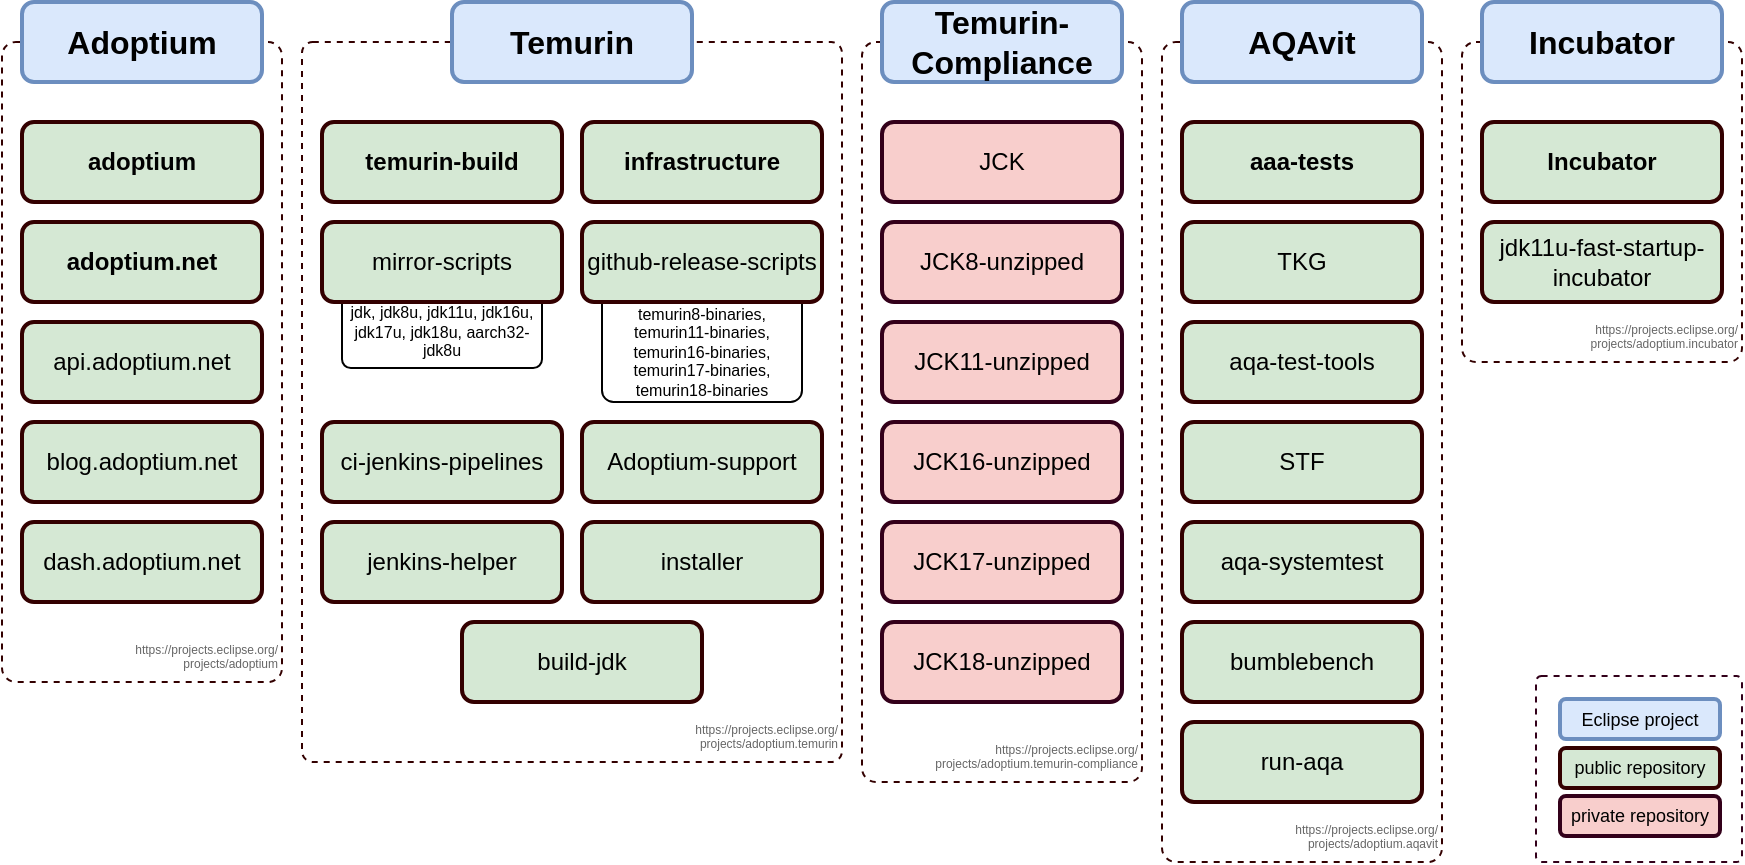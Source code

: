 <mxfile version="17.2.4" type="device"><diagram id="w-1rd-tVDrJ0Z-7F6Zts" name="Page-1"><mxGraphModel dx="1454" dy="874" grid="1" gridSize="10" guides="1" tooltips="1" connect="1" arrows="1" fold="1" page="1" pageScale="1" pageWidth="827" pageHeight="1169" math="0" shadow="0"><root><mxCell id="0"/><mxCell id="1" parent="0"/><mxCell id="cLufdASzBPL9RcaOZx-B-40" value="" style="rounded=1;whiteSpace=wrap;html=1;strokeColor=#330000;strokeWidth=1;dashed=1;fillColor=none;arcSize=5;" vertex="1" parent="1"><mxGeometry x="610" y="50" width="140" height="410" as="geometry"/></mxCell><mxCell id="cLufdASzBPL9RcaOZx-B-32" value="" style="rounded=1;whiteSpace=wrap;html=1;strokeColor=#330000;strokeWidth=1;dashed=1;fillColor=none;arcSize=5;" vertex="1" parent="1"><mxGeometry x="460" y="50" width="140" height="370" as="geometry"/></mxCell><mxCell id="cLufdASzBPL9RcaOZx-B-16" value="" style="rounded=1;whiteSpace=wrap;html=1;strokeColor=#330000;strokeWidth=1;dashed=1;fillColor=none;arcSize=2;" vertex="1" parent="1"><mxGeometry x="180" y="50" width="270" height="360" as="geometry"/></mxCell><mxCell id="cLufdASzBPL9RcaOZx-B-19" value="&lt;br&gt;" style="rounded=1;whiteSpace=wrap;html=1;fontStyle=0;strokeWidth=1;arcSize=8;" vertex="1" parent="1"><mxGeometry x="200" y="158" width="100" height="55" as="geometry"/></mxCell><mxCell id="cLufdASzBPL9RcaOZx-B-1" value="adoptium" style="rounded=1;whiteSpace=wrap;html=1;fontStyle=1;fillColor=#d5e8d4;strokeColor=#330000;strokeWidth=2;" vertex="1" parent="1"><mxGeometry x="40" y="90" width="120" height="40" as="geometry"/></mxCell><mxCell id="cLufdASzBPL9RcaOZx-B-4" value="adoptium.net" style="rounded=1;whiteSpace=wrap;html=1;fontStyle=1;fillColor=#d5e8d4;strokeColor=#330000;strokeWidth=2;" vertex="1" parent="1"><mxGeometry x="40" y="140" width="120" height="40" as="geometry"/></mxCell><mxCell id="cLufdASzBPL9RcaOZx-B-5" value="api.adoptium.net" style="rounded=1;whiteSpace=wrap;html=1;fontStyle=0;fillColor=#d5e8d4;strokeColor=#330000;strokeWidth=2;" vertex="1" parent="1"><mxGeometry x="40" y="190" width="120" height="40" as="geometry"/></mxCell><mxCell id="cLufdASzBPL9RcaOZx-B-6" value="blog.adoptium.net" style="rounded=1;whiteSpace=wrap;html=1;fontStyle=0;fillColor=#d5e8d4;strokeColor=#330000;strokeWidth=2;" vertex="1" parent="1"><mxGeometry x="40" y="240" width="120" height="40" as="geometry"/></mxCell><mxCell id="cLufdASzBPL9RcaOZx-B-7" value="dash.adoptium.net" style="rounded=1;whiteSpace=wrap;html=1;fontStyle=0;fillColor=#d5e8d4;strokeColor=#330000;strokeWidth=2;" vertex="1" parent="1"><mxGeometry x="40" y="290" width="120" height="40" as="geometry"/></mxCell><mxCell id="cLufdASzBPL9RcaOZx-B-9" value="" style="rounded=1;whiteSpace=wrap;html=1;strokeColor=#330000;strokeWidth=1;dashed=1;fillColor=none;arcSize=5;" vertex="1" parent="1"><mxGeometry x="30" y="50" width="140" height="320" as="geometry"/></mxCell><mxCell id="cLufdASzBPL9RcaOZx-B-10" value="Adoptium" style="rounded=1;whiteSpace=wrap;html=1;fontStyle=1;fillColor=#dae8fc;strokeColor=#6c8ebf;strokeWidth=2;fontSize=16;" vertex="1" parent="1"><mxGeometry x="40" y="30" width="120" height="40" as="geometry"/></mxCell><mxCell id="cLufdASzBPL9RcaOZx-B-11" value="temurin-build" style="rounded=1;whiteSpace=wrap;html=1;fontStyle=1;fillColor=#d5e8d4;strokeColor=#330000;strokeWidth=2;" vertex="1" parent="1"><mxGeometry x="190" y="90" width="120" height="40" as="geometry"/></mxCell><mxCell id="cLufdASzBPL9RcaOZx-B-12" value="mirror-scripts" style="rounded=1;whiteSpace=wrap;html=1;fontStyle=0;fillColor=#d5e8d4;strokeColor=#330000;strokeWidth=2;labelPosition=center;verticalLabelPosition=middle;align=center;verticalAlign=middle;" vertex="1" parent="1"><mxGeometry x="190" y="140" width="120" height="40" as="geometry"/></mxCell><mxCell id="cLufdASzBPL9RcaOZx-B-13" value="ci-jenkins-pipelines" style="rounded=1;whiteSpace=wrap;html=1;fontStyle=0;fillColor=#d5e8d4;strokeColor=#330000;strokeWidth=2;" vertex="1" parent="1"><mxGeometry x="190" y="240" width="120" height="40" as="geometry"/></mxCell><mxCell id="cLufdASzBPL9RcaOZx-B-14" value="jenkins-helper" style="rounded=1;whiteSpace=wrap;html=1;fontStyle=0;fillColor=#d5e8d4;strokeColor=#330000;strokeWidth=2;" vertex="1" parent="1"><mxGeometry x="190" y="290" width="120" height="40" as="geometry"/></mxCell><mxCell id="cLufdASzBPL9RcaOZx-B-15" value="Adoptium-support" style="rounded=1;whiteSpace=wrap;html=1;fontStyle=0;fillColor=#d5e8d4;strokeColor=#330000;strokeWidth=2;" vertex="1" parent="1"><mxGeometry x="320" y="240" width="120" height="40" as="geometry"/></mxCell><mxCell id="cLufdASzBPL9RcaOZx-B-17" value="Temurin" style="rounded=1;whiteSpace=wrap;html=1;fontStyle=1;fillColor=#dae8fc;strokeColor=#6c8ebf;strokeWidth=2;fontSize=16;" vertex="1" parent="1"><mxGeometry x="255" y="30" width="120" height="40" as="geometry"/></mxCell><mxCell id="cLufdASzBPL9RcaOZx-B-18" value="infrastructure" style="rounded=1;whiteSpace=wrap;html=1;fontStyle=1;fillColor=#d5e8d4;strokeColor=#330000;strokeWidth=2;" vertex="1" parent="1"><mxGeometry x="320" y="90" width="120" height="40" as="geometry"/></mxCell><mxCell id="cLufdASzBPL9RcaOZx-B-20" value="&lt;span style=&quot;font-size: 8px&quot;&gt;jdk, jdk8u, jdk11u, jdk16u, jdk17u, jdk18u, aarch32-jdk8u&lt;/span&gt;" style="text;html=1;strokeColor=none;fillColor=none;align=center;verticalAlign=middle;whiteSpace=wrap;rounded=0;dashed=1;fontSize=8;" vertex="1" parent="1"><mxGeometry x="200" y="185" width="100" height="19" as="geometry"/></mxCell><mxCell id="cLufdASzBPL9RcaOZx-B-22" value="&lt;br&gt;" style="rounded=1;whiteSpace=wrap;html=1;fontStyle=0;strokeWidth=1;arcSize=8;" vertex="1" parent="1"><mxGeometry x="330" y="158" width="100" height="72" as="geometry"/></mxCell><mxCell id="cLufdASzBPL9RcaOZx-B-23" value="github-release-scripts" style="rounded=1;whiteSpace=wrap;html=1;fontStyle=0;fillColor=#d5e8d4;strokeColor=#330000;strokeWidth=2;labelPosition=center;verticalLabelPosition=middle;align=center;verticalAlign=middle;" vertex="1" parent="1"><mxGeometry x="320" y="140" width="120" height="40" as="geometry"/></mxCell><mxCell id="cLufdASzBPL9RcaOZx-B-24" value="&lt;span style=&quot;font-size: 8px&quot;&gt;temurin8-binaries, temurin11-binaries, temurin16-binaries, temurin17-binaries, temurin18-binaries&lt;/span&gt;" style="text;html=1;strokeColor=none;fillColor=none;align=center;verticalAlign=middle;whiteSpace=wrap;rounded=0;dashed=1;fontSize=8;" vertex="1" parent="1"><mxGeometry x="330" y="195" width="100" height="19" as="geometry"/></mxCell><mxCell id="cLufdASzBPL9RcaOZx-B-25" value="installer" style="rounded=1;whiteSpace=wrap;html=1;fontStyle=0;fillColor=#d5e8d4;strokeColor=#330000;strokeWidth=2;" vertex="1" parent="1"><mxGeometry x="320" y="290" width="120" height="40" as="geometry"/></mxCell><mxCell id="cLufdASzBPL9RcaOZx-B-26" value="build-jdk" style="rounded=1;whiteSpace=wrap;html=1;fontStyle=0;fillColor=#d5e8d4;strokeColor=#330000;strokeWidth=2;" vertex="1" parent="1"><mxGeometry x="260" y="340" width="120" height="40" as="geometry"/></mxCell><mxCell id="cLufdASzBPL9RcaOZx-B-27" value="JCK" style="rounded=1;whiteSpace=wrap;html=1;fontStyle=0;fillColor=#f8cecc;strokeColor=#33001A;strokeWidth=2;" vertex="1" parent="1"><mxGeometry x="470" y="90" width="120" height="40" as="geometry"/></mxCell><mxCell id="cLufdASzBPL9RcaOZx-B-28" value="JCK8-unzipped" style="rounded=1;whiteSpace=wrap;html=1;fontStyle=0;fillColor=#f8cecc;strokeColor=#33001A;strokeWidth=2;" vertex="1" parent="1"><mxGeometry x="470" y="140" width="120" height="40" as="geometry"/></mxCell><mxCell id="cLufdASzBPL9RcaOZx-B-29" value="JCK11-unzipped" style="rounded=1;whiteSpace=wrap;html=1;fontStyle=0;fillColor=#f8cecc;strokeColor=#33001A;strokeWidth=2;" vertex="1" parent="1"><mxGeometry x="470" y="190" width="120" height="40" as="geometry"/></mxCell><mxCell id="cLufdASzBPL9RcaOZx-B-30" value="JCK16-unzipped" style="rounded=1;whiteSpace=wrap;html=1;fontStyle=0;fillColor=#f8cecc;strokeColor=#33001A;strokeWidth=2;glass=0;" vertex="1" parent="1"><mxGeometry x="470" y="240" width="120" height="40" as="geometry"/></mxCell><mxCell id="cLufdASzBPL9RcaOZx-B-31" value="JCK17-unzipped" style="rounded=1;whiteSpace=wrap;html=1;fontStyle=0;fillColor=#f8cecc;strokeColor=#33001A;strokeWidth=2;" vertex="1" parent="1"><mxGeometry x="470" y="290" width="120" height="40" as="geometry"/></mxCell><mxCell id="cLufdASzBPL9RcaOZx-B-33" value="Temurin-Compliance" style="rounded=1;whiteSpace=wrap;html=1;fontStyle=1;fillColor=#dae8fc;strokeColor=#6c8ebf;strokeWidth=2;fontSize=16;" vertex="1" parent="1"><mxGeometry x="470" y="30" width="120" height="40" as="geometry"/></mxCell><mxCell id="cLufdASzBPL9RcaOZx-B-34" value="JCK18-unzipped" style="rounded=1;whiteSpace=wrap;html=1;fontStyle=0;fillColor=#f8cecc;strokeColor=#33001A;strokeWidth=2;" vertex="1" parent="1"><mxGeometry x="470" y="340" width="120" height="40" as="geometry"/></mxCell><mxCell id="cLufdASzBPL9RcaOZx-B-35" value="aaa-tests" style="rounded=1;whiteSpace=wrap;html=1;fontStyle=1;fillColor=#d5e8d4;strokeColor=#330000;strokeWidth=2;" vertex="1" parent="1"><mxGeometry x="620" y="90" width="120" height="40" as="geometry"/></mxCell><mxCell id="cLufdASzBPL9RcaOZx-B-36" value="TKG" style="rounded=1;whiteSpace=wrap;html=1;fontStyle=0;fillColor=#d5e8d4;strokeColor=#330000;strokeWidth=2;" vertex="1" parent="1"><mxGeometry x="620" y="140" width="120" height="40" as="geometry"/></mxCell><mxCell id="cLufdASzBPL9RcaOZx-B-37" value="aqa-test-tools" style="rounded=1;whiteSpace=wrap;html=1;fontStyle=0;fillColor=#d5e8d4;strokeColor=#330000;strokeWidth=2;" vertex="1" parent="1"><mxGeometry x="620" y="190" width="120" height="40" as="geometry"/></mxCell><mxCell id="cLufdASzBPL9RcaOZx-B-38" value="STF" style="rounded=1;whiteSpace=wrap;html=1;fontStyle=0;fillColor=#d5e8d4;strokeColor=#330000;strokeWidth=2;" vertex="1" parent="1"><mxGeometry x="620" y="240" width="120" height="40" as="geometry"/></mxCell><mxCell id="cLufdASzBPL9RcaOZx-B-39" value="aqa-systemtest" style="rounded=1;whiteSpace=wrap;html=1;fontStyle=0;fillColor=#d5e8d4;strokeColor=#330000;strokeWidth=2;" vertex="1" parent="1"><mxGeometry x="620" y="290" width="120" height="40" as="geometry"/></mxCell><mxCell id="cLufdASzBPL9RcaOZx-B-42" value="bumblebench" style="rounded=1;whiteSpace=wrap;html=1;fontStyle=0;fillColor=#d5e8d4;strokeColor=#330000;strokeWidth=2;" vertex="1" parent="1"><mxGeometry x="620" y="340" width="120" height="40" as="geometry"/></mxCell><mxCell id="cLufdASzBPL9RcaOZx-B-43" value="run-aqa" style="rounded=1;whiteSpace=wrap;html=1;fontStyle=0;fillColor=#d5e8d4;strokeColor=#330000;strokeWidth=2;" vertex="1" parent="1"><mxGeometry x="620" y="390" width="120" height="40" as="geometry"/></mxCell><mxCell id="cLufdASzBPL9RcaOZx-B-44" value="" style="rounded=1;whiteSpace=wrap;html=1;strokeColor=#330000;strokeWidth=1;dashed=1;fillColor=none;arcSize=5;" vertex="1" parent="1"><mxGeometry x="760" y="50" width="140" height="160" as="geometry"/></mxCell><mxCell id="cLufdASzBPL9RcaOZx-B-45" value="Incubator" style="rounded=1;whiteSpace=wrap;html=1;fontStyle=1;fillColor=#d5e8d4;strokeColor=#330000;strokeWidth=2;" vertex="1" parent="1"><mxGeometry x="770" y="90" width="120" height="40" as="geometry"/></mxCell><mxCell id="cLufdASzBPL9RcaOZx-B-46" value="jdk11u-fast-startup-incubator" style="rounded=1;whiteSpace=wrap;html=1;fontStyle=0;fillColor=#d5e8d4;strokeColor=#330000;strokeWidth=2;" vertex="1" parent="1"><mxGeometry x="770" y="140" width="120" height="40" as="geometry"/></mxCell><mxCell id="cLufdASzBPL9RcaOZx-B-50" value="Incubator" style="rounded=1;whiteSpace=wrap;html=1;fontStyle=1;fillColor=#dae8fc;strokeColor=#6c8ebf;strokeWidth=2;fontSize=16;" vertex="1" parent="1"><mxGeometry x="770" y="30" width="120" height="40" as="geometry"/></mxCell><UserObject label="https://projects.eclipse.org/&lt;br style=&quot;font-size: 6px;&quot;&gt;projects/adoptium.aqavit" link="https://projects.eclipse.org/projects/adoptium.aqavit" id="cLufdASzBPL9RcaOZx-B-53"><mxCell style="text;fontSize=6;whiteSpace=wrap;html=1;fontColor=#666666;align=right;" vertex="1" parent="1"><mxGeometry x="660" y="434" width="90" height="26" as="geometry"/></mxCell></UserObject><mxCell id="cLufdASzBPL9RcaOZx-B-56" value="AQAvit" style="rounded=1;whiteSpace=wrap;html=1;fontStyle=1;fillColor=#dae8fc;strokeColor=#6c8ebf;strokeWidth=2;fontSize=16;" vertex="1" parent="1"><mxGeometry x="620" y="30" width="120" height="40" as="geometry"/></mxCell><UserObject label="https://projects.eclipse.org/&lt;br&gt;projects/adoptium.incubator" link="https://projects.eclipse.org/projects/adoptium.aqavit" id="cLufdASzBPL9RcaOZx-B-57"><mxCell style="text;fontSize=6;whiteSpace=wrap;html=1;fontColor=#666666;align=right;" vertex="1" parent="1"><mxGeometry x="810" y="184" width="90" height="26" as="geometry"/></mxCell></UserObject><UserObject label="https://projects.eclipse.org/&lt;br&gt;projects/adoptium.temurin-compliance" link="https://projects.eclipse.org/projects/adoptium.aqavit" id="cLufdASzBPL9RcaOZx-B-58"><mxCell style="text;fontSize=6;whiteSpace=wrap;html=1;fontColor=#666666;align=right;" vertex="1" parent="1"><mxGeometry x="490" y="394" width="110" height="26" as="geometry"/></mxCell></UserObject><UserObject label="https://projects.eclipse.org/&lt;br&gt;projects/adoptium.temurin" link="https://projects.eclipse.org/projects/adoptium.aqavit" id="cLufdASzBPL9RcaOZx-B-59"><mxCell style="text;fontSize=6;whiteSpace=wrap;html=1;fontColor=#666666;align=right;" vertex="1" parent="1"><mxGeometry x="340" y="384" width="110" height="26" as="geometry"/></mxCell></UserObject><UserObject label="https://projects.eclipse.org/&lt;br&gt;projects/adoptium" link="https://projects.eclipse.org/projects/adoptium.aqavit" id="cLufdASzBPL9RcaOZx-B-60"><mxCell style="text;fontSize=6;whiteSpace=wrap;html=1;fontColor=#666666;align=right;" vertex="1" parent="1"><mxGeometry x="60" y="344" width="110" height="26" as="geometry"/></mxCell></UserObject><mxCell id="cLufdASzBPL9RcaOZx-B-61" value="&lt;span style=&quot;font-size: 9px;&quot;&gt;&lt;font style=&quot;font-size: 9px;&quot;&gt;Eclipse project&lt;/font&gt;&lt;/span&gt;" style="rounded=1;whiteSpace=wrap;html=1;fontStyle=0;fillColor=#dae8fc;strokeColor=#6c8ebf;strokeWidth=2;fontSize=9;" vertex="1" parent="1"><mxGeometry x="809" y="378.5" width="80" height="20" as="geometry"/></mxCell><mxCell id="cLufdASzBPL9RcaOZx-B-62" value="public repository" style="rounded=1;whiteSpace=wrap;html=1;fontStyle=0;fillColor=#d5e8d4;strokeColor=#330000;strokeWidth=2;fontSize=9;" vertex="1" parent="1"><mxGeometry x="809" y="403" width="80" height="20" as="geometry"/></mxCell><mxCell id="cLufdASzBPL9RcaOZx-B-63" value="private repository" style="rounded=1;whiteSpace=wrap;html=1;fontStyle=0;fillColor=#f8cecc;strokeColor=#33001A;strokeWidth=2;fontSize=9;" vertex="1" parent="1"><mxGeometry x="809" y="427" width="80" height="20" as="geometry"/></mxCell><mxCell id="cLufdASzBPL9RcaOZx-B-64" value="" style="rounded=1;whiteSpace=wrap;html=1;glass=0;dashed=1;fontFamily=Helvetica;fontSize=9;fontColor=#33001A;strokeColor=#33001A;strokeWidth=1;fillColor=none;arcSize=3;" vertex="1" parent="1"><mxGeometry x="797" y="367" width="103" height="93" as="geometry"/></mxCell></root></mxGraphModel></diagram></mxfile>